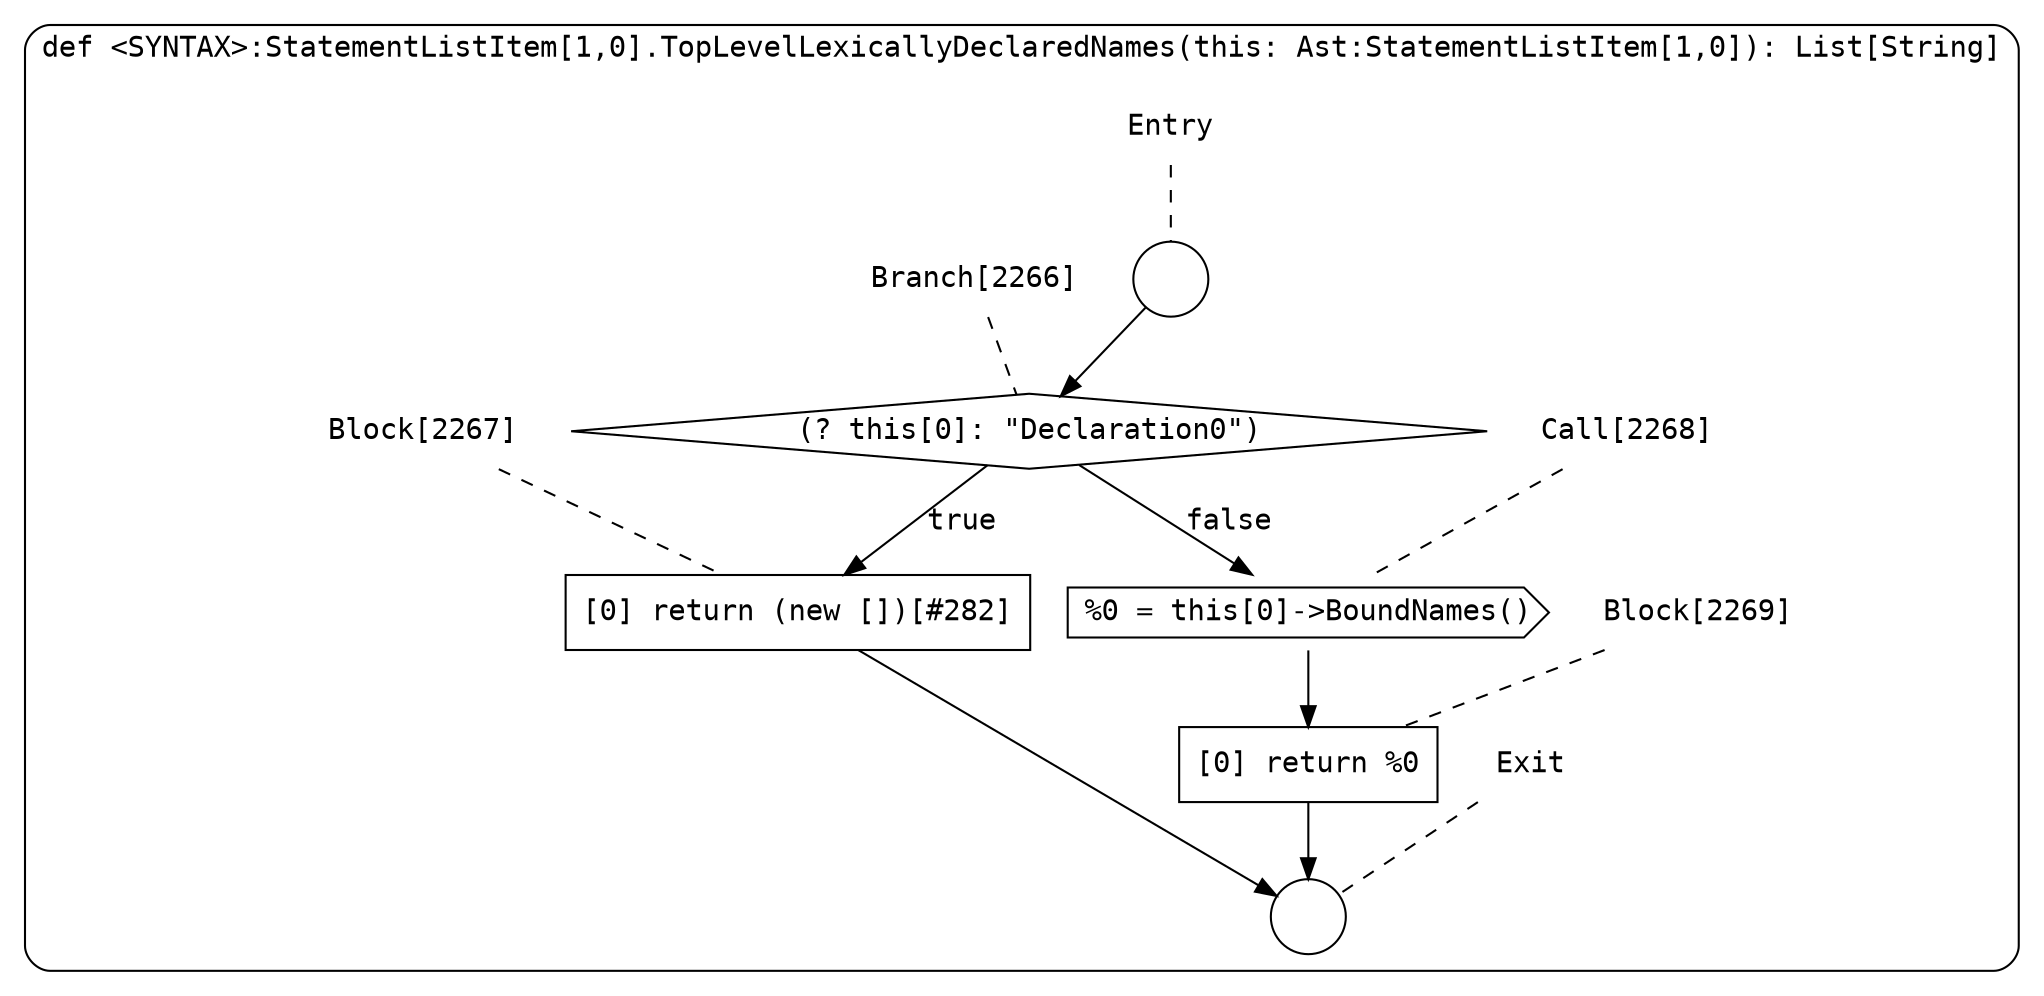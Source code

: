 digraph {
  graph [fontname = "Consolas"]
  node [fontname = "Consolas"]
  edge [fontname = "Consolas"]
  subgraph cluster461 {
    label = "def <SYNTAX>:StatementListItem[1,0].TopLevelLexicallyDeclaredNames(this: Ast:StatementListItem[1,0]): List[String]"
    style = rounded
    cluster461_entry_name [shape=none, label=<<font color="black">Entry</font>>]
    cluster461_entry_name -> cluster461_entry [arrowhead=none, color="black", style=dashed]
    cluster461_entry [shape=circle label=" " color="black" fillcolor="white" style=filled]
    cluster461_entry -> node2266 [color="black"]
    cluster461_exit_name [shape=none, label=<<font color="black">Exit</font>>]
    cluster461_exit_name -> cluster461_exit [arrowhead=none, color="black", style=dashed]
    cluster461_exit [shape=circle label=" " color="black" fillcolor="white" style=filled]
    node2266_name [shape=none, label=<<font color="black">Branch[2266]</font>>]
    node2266_name -> node2266 [arrowhead=none, color="black", style=dashed]
    node2266 [shape=diamond, label=<<font color="black">(? this[0]: &quot;Declaration0&quot;)</font>> color="black" fillcolor="white", style=filled]
    node2266 -> node2267 [label=<<font color="black">true</font>> color="black"]
    node2266 -> node2268 [label=<<font color="black">false</font>> color="black"]
    node2267_name [shape=none, label=<<font color="black">Block[2267]</font>>]
    node2267_name -> node2267 [arrowhead=none, color="black", style=dashed]
    node2267 [shape=box, label=<<font color="black">[0] return (new [])[#282]<BR ALIGN="LEFT"/></font>> color="black" fillcolor="white", style=filled]
    node2267 -> cluster461_exit [color="black"]
    node2268_name [shape=none, label=<<font color="black">Call[2268]</font>>]
    node2268_name -> node2268 [arrowhead=none, color="black", style=dashed]
    node2268 [shape=cds, label=<<font color="black">%0 = this[0]-&gt;BoundNames()</font>> color="black" fillcolor="white", style=filled]
    node2268 -> node2269 [color="black"]
    node2269_name [shape=none, label=<<font color="black">Block[2269]</font>>]
    node2269_name -> node2269 [arrowhead=none, color="black", style=dashed]
    node2269 [shape=box, label=<<font color="black">[0] return %0<BR ALIGN="LEFT"/></font>> color="black" fillcolor="white", style=filled]
    node2269 -> cluster461_exit [color="black"]
  }
}